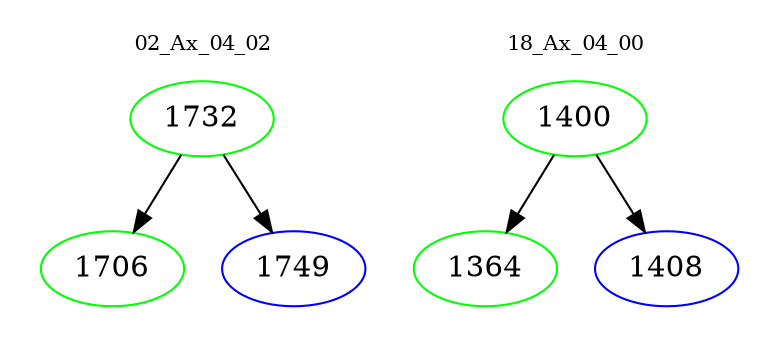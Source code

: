 digraph{
subgraph cluster_0 {
color = white
label = "02_Ax_04_02";
fontsize=10;
T0_1732 [label="1732", color="green"]
T0_1732 -> T0_1706 [color="black"]
T0_1706 [label="1706", color="green"]
T0_1732 -> T0_1749 [color="black"]
T0_1749 [label="1749", color="blue"]
}
subgraph cluster_1 {
color = white
label = "18_Ax_04_00";
fontsize=10;
T1_1400 [label="1400", color="green"]
T1_1400 -> T1_1364 [color="black"]
T1_1364 [label="1364", color="green"]
T1_1400 -> T1_1408 [color="black"]
T1_1408 [label="1408", color="blue"]
}
}
